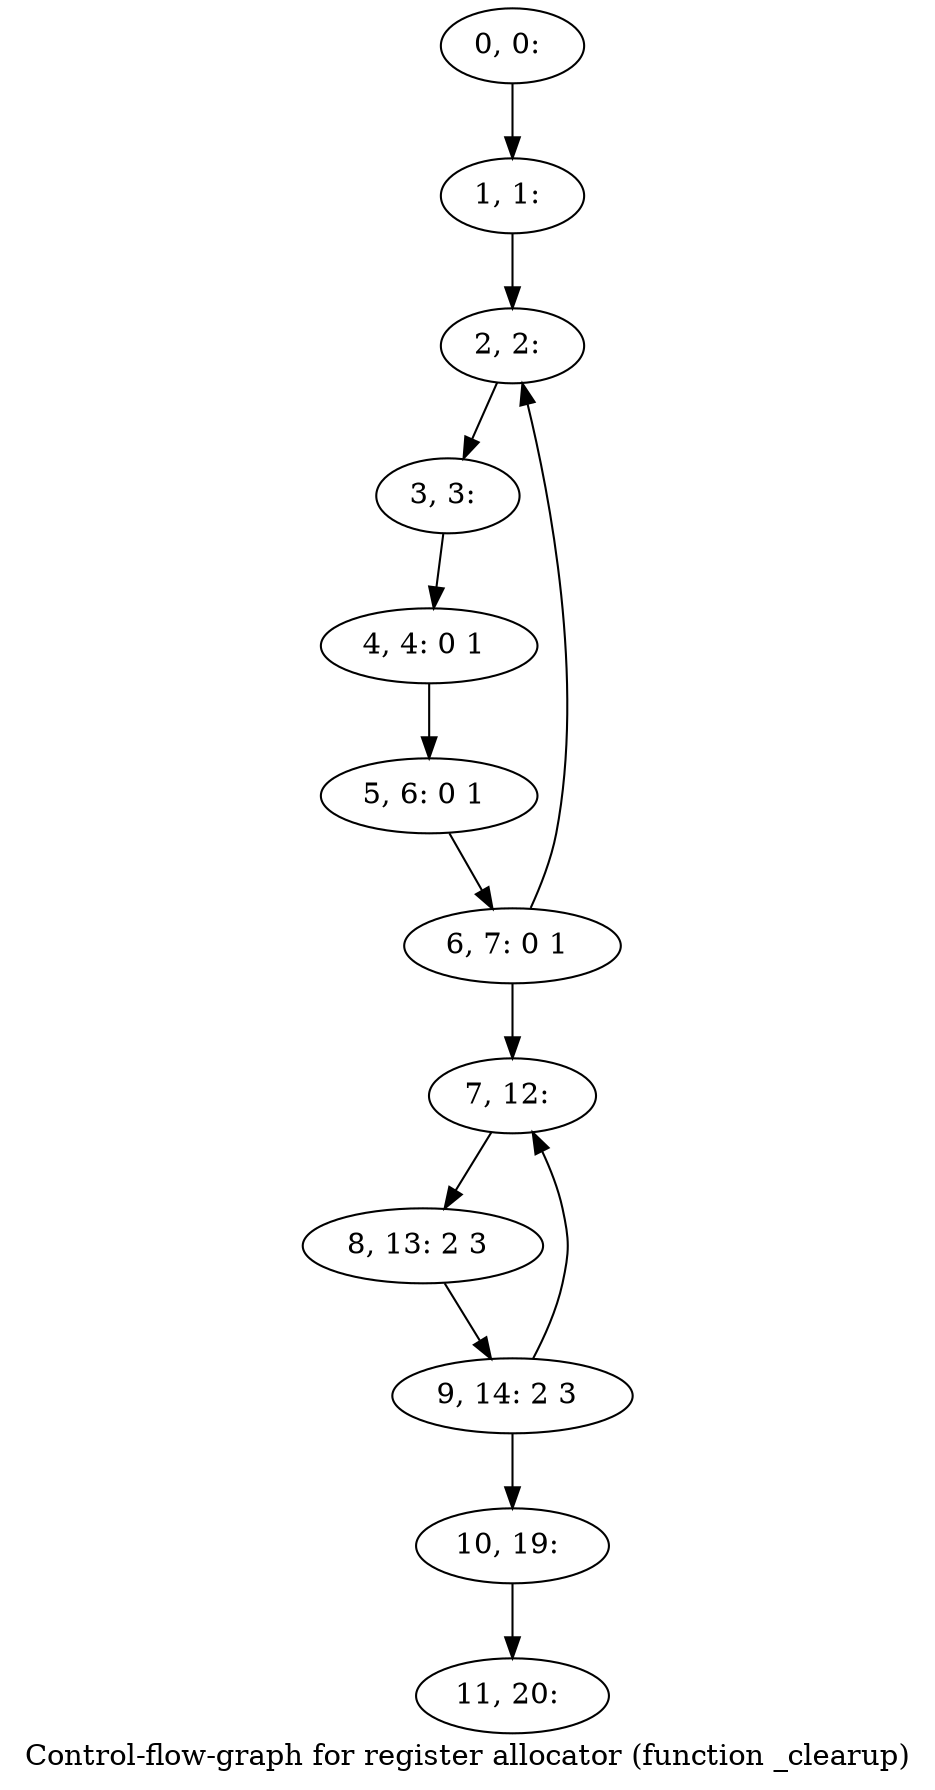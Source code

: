 digraph G {
graph [label="Control-flow-graph for register allocator (function _clearup)"]
0[label="0, 0: "];
1[label="1, 1: "];
2[label="2, 2: "];
3[label="3, 3: "];
4[label="4, 4: 0 1 "];
5[label="5, 6: 0 1 "];
6[label="6, 7: 0 1 "];
7[label="7, 12: "];
8[label="8, 13: 2 3 "];
9[label="9, 14: 2 3 "];
10[label="10, 19: "];
11[label="11, 20: "];
0->1 ;
1->2 ;
2->3 ;
3->4 ;
4->5 ;
5->6 ;
6->7 ;
6->2 ;
7->8 ;
8->9 ;
9->10 ;
9->7 ;
10->11 ;
}
